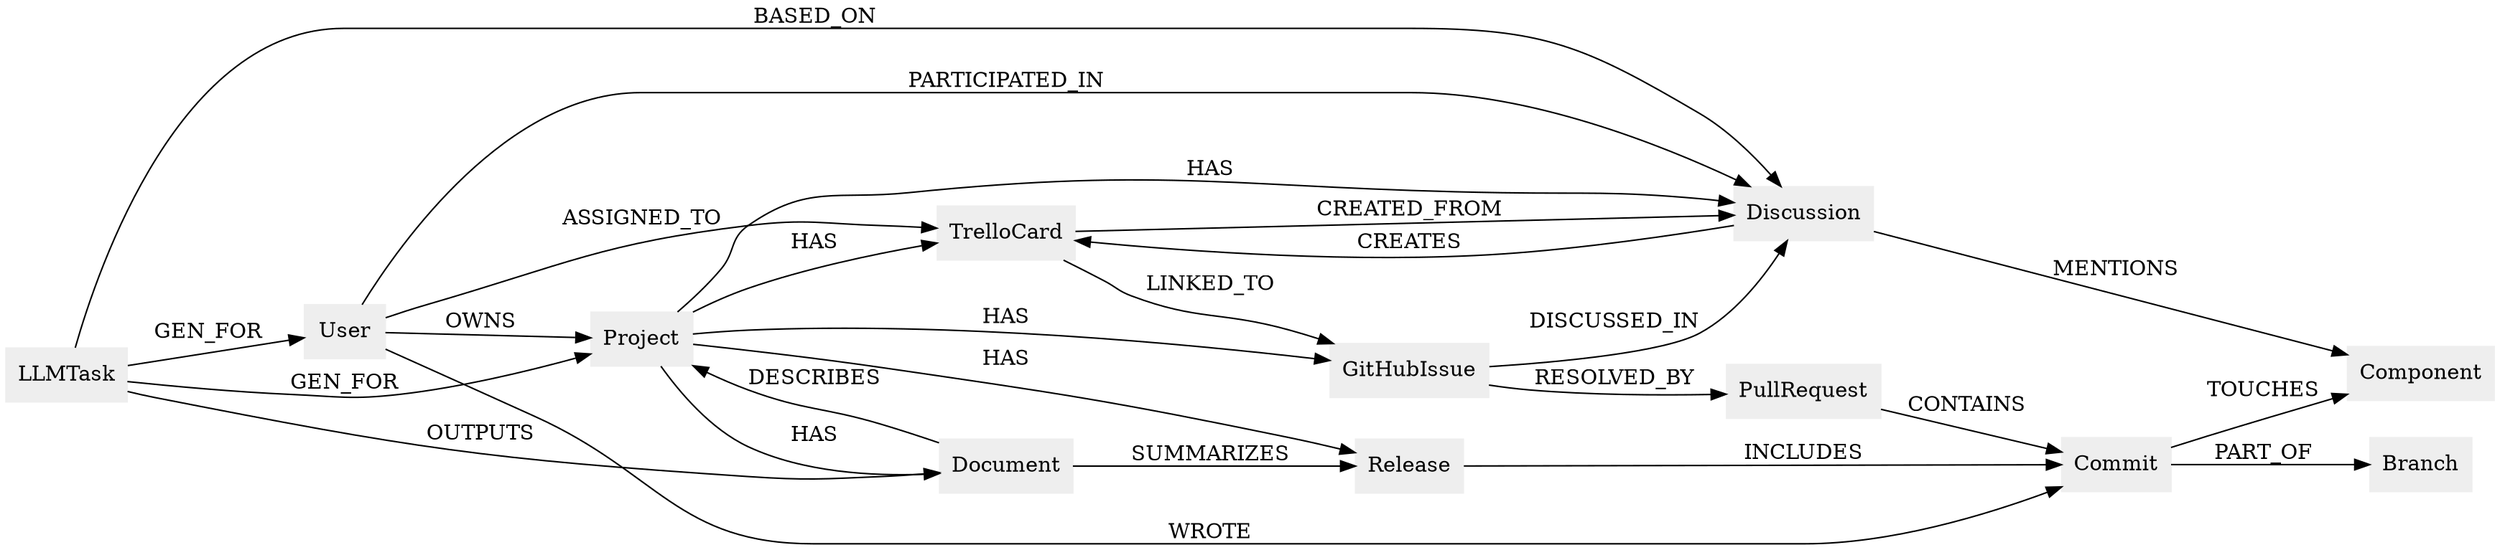 digraph AIAssistant {
  rankdir=LR;
  node [shape=box, style=filled, color="#eeeeee"];

  # Core entities
  User         [label="User"];
  Project      [label="Project"];
  TrelloCard   [label="TrelloCard"];
  GitHubIssue  [label="GitHubIssue"];
  PullRequest  [label="PullRequest"];
  Commit       [label="Commit"];
  Branch       [label="Branch"];
  Component    [label="Component"];
  Discussion   [label="Discussion"];
  Release      [label="Release"];
  Document     [label="Document"];
  LLMTask      [label="LLMTask"];

  # Relationships
  User -> Project      [label="OWNS"];
  User -> Commit       [label="WROTE"];
  User -> TrelloCard   [label="ASSIGNED_TO"];
  User -> Discussion   [label="PARTICIPATED_IN"];

  Project -> TrelloCard  [label="HAS"];
  Project -> GitHubIssue [label="HAS"];
  Project -> Discussion  [label="HAS"];
  Project -> Document    [label="HAS"];
  Project -> Release     [label="HAS"];

  TrelloCard -> GitHubIssue [label="LINKED_TO"];
  TrelloCard -> Discussion   [label="CREATED_FROM"];

  GitHubIssue -> PullRequest [label="RESOLVED_BY"];
  GitHubIssue -> Discussion  [label="DISCUSSED_IN"];

  PullRequest -> Commit  [label="CONTAINS"];
  Commit -> Branch       [label="PART_OF"];
  Commit -> Component    [label="TOUCHES"];

  Discussion -> Component  [label="MENTIONS"];
  Discussion -> TrelloCard [label="CREATES"];

  Release -> Commit     [label="INCLUDES"];
  Document -> Project   [label="DESCRIBES"];
  Document -> Release   [label="SUMMARIZES"];
  LLMTask -> User       [label="GEN_FOR"];
  LLMTask -> Project    [label="GEN_FOR"];
  LLMTask -> Document   [label="OUTPUTS"];
  LLMTask -> Discussion [label="BASED_ON"];
}
